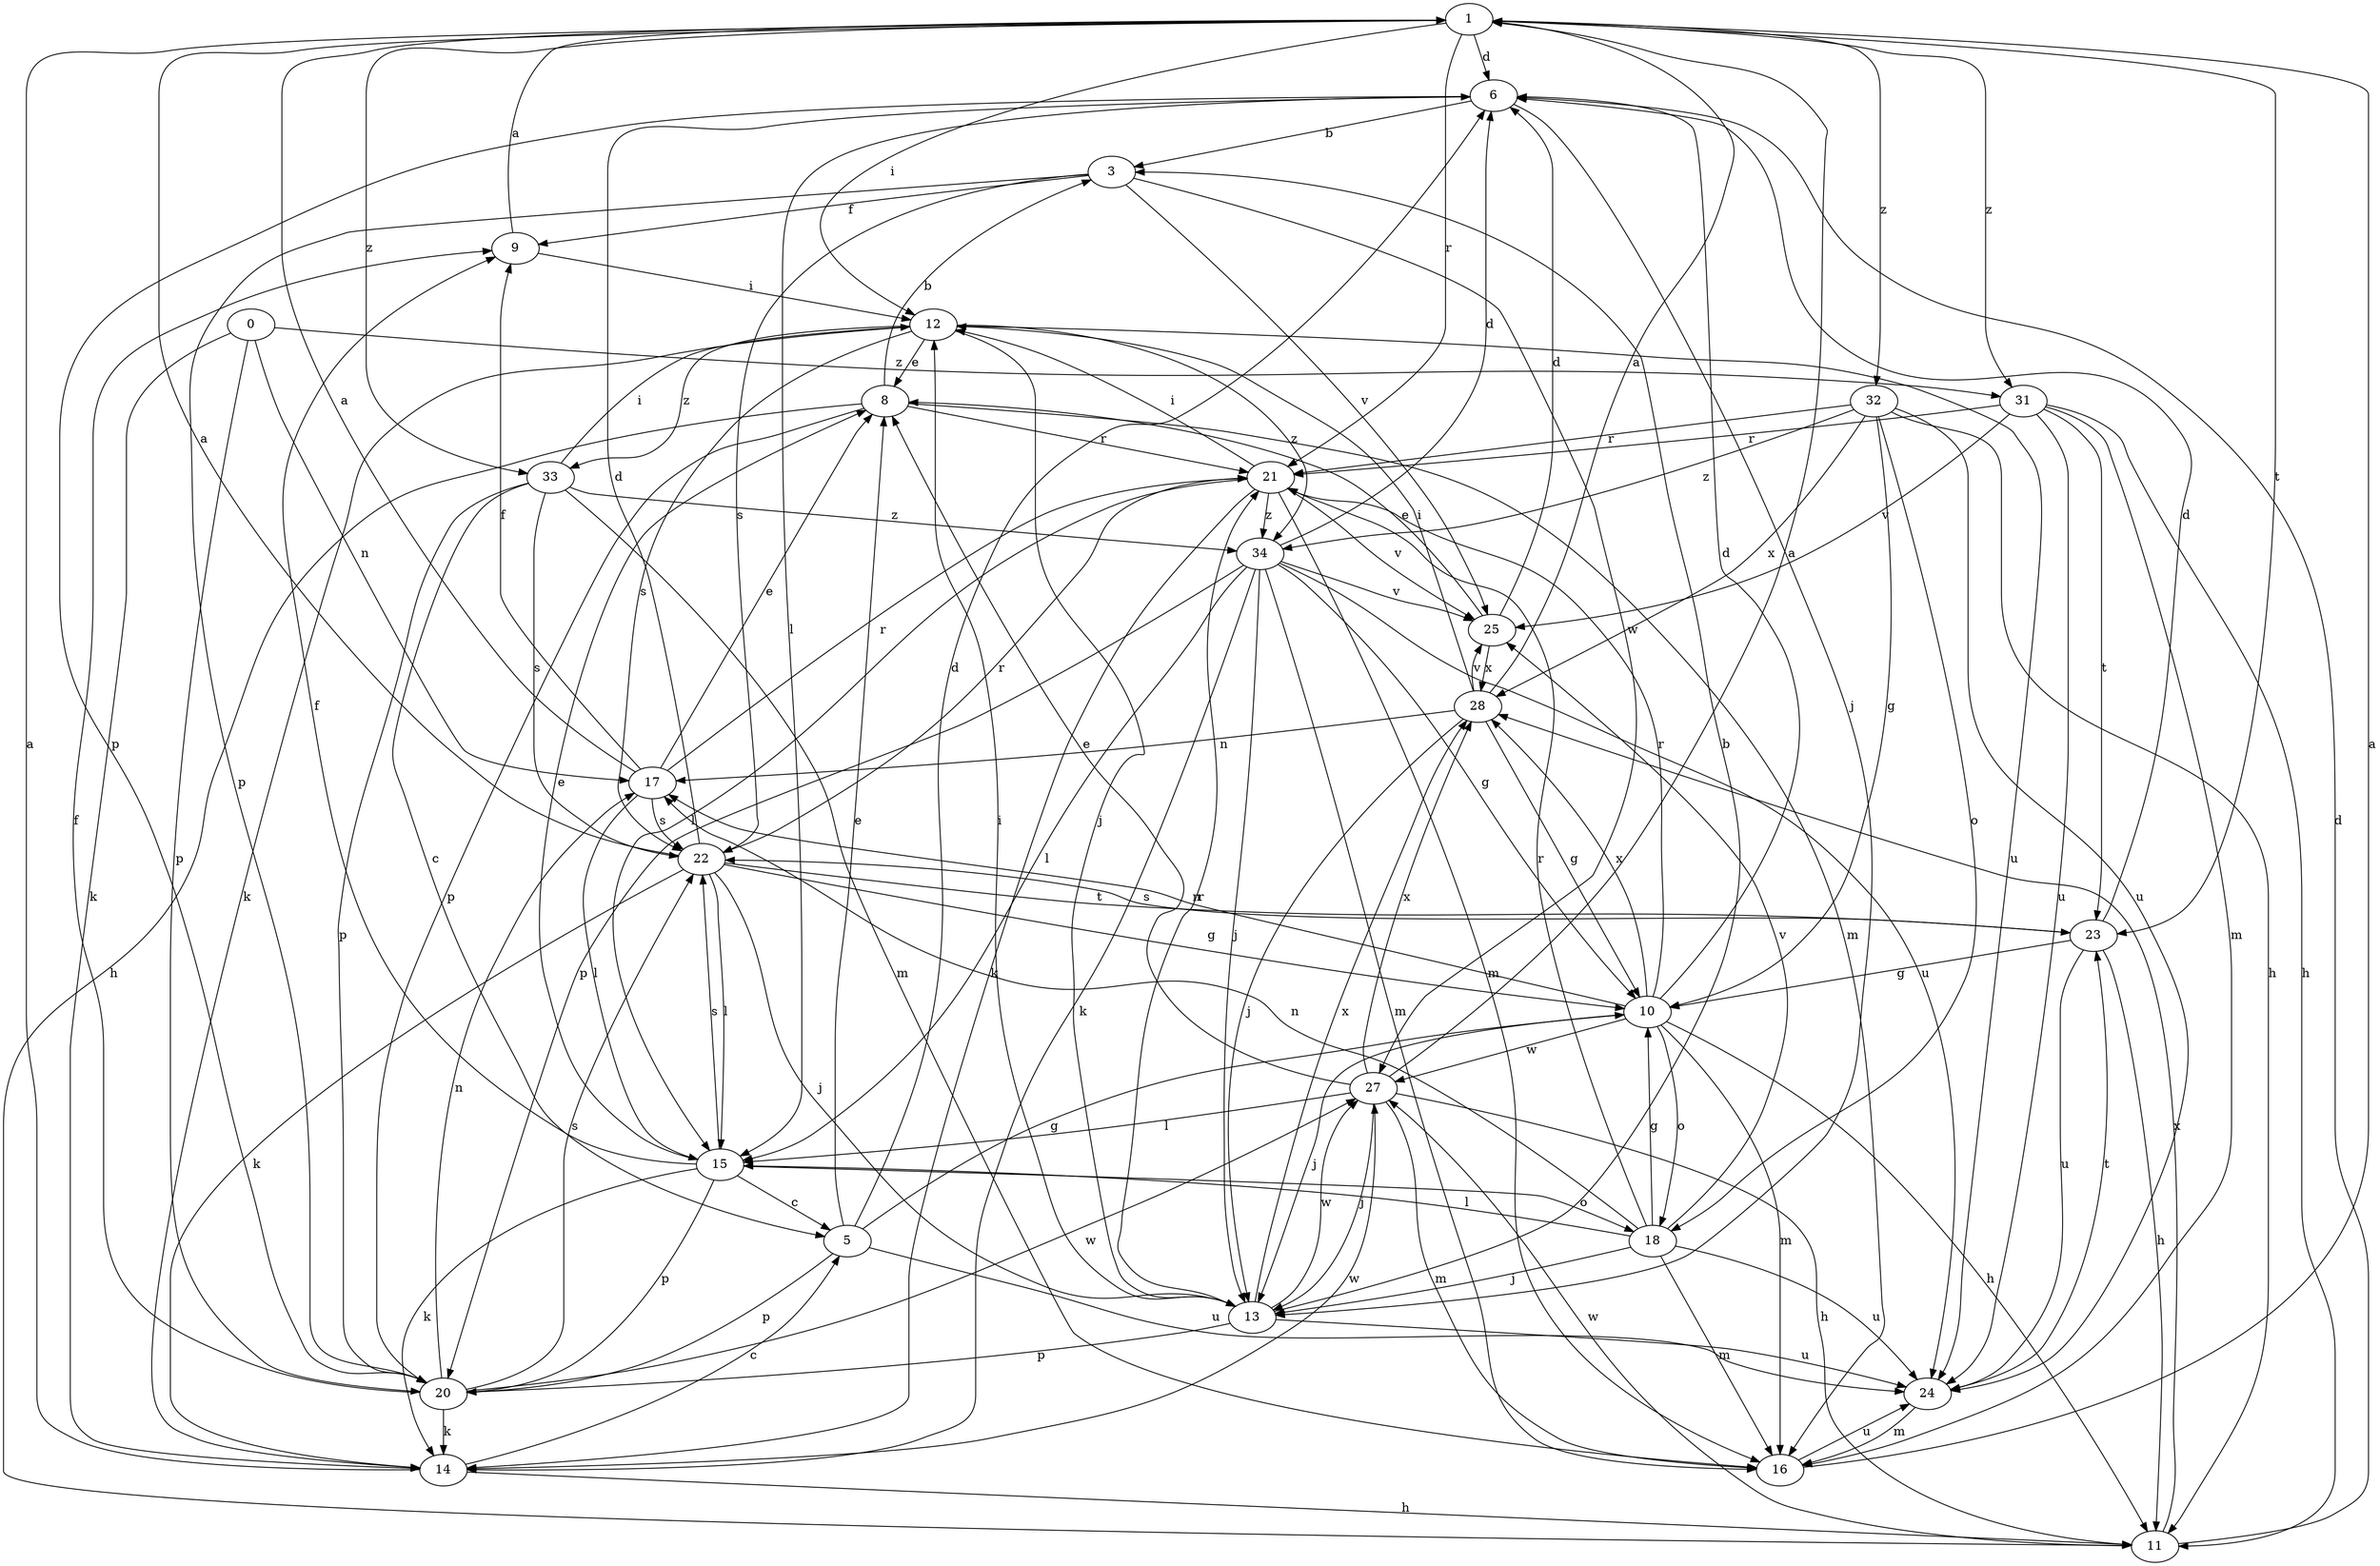 strict digraph  {
1;
0;
3;
5;
6;
8;
9;
10;
11;
12;
13;
14;
15;
16;
17;
18;
20;
21;
22;
23;
24;
25;
27;
28;
31;
32;
33;
34;
1 -> 6  [label=d];
1 -> 12  [label=i];
1 -> 21  [label=r];
1 -> 23  [label=t];
1 -> 31  [label=z];
1 -> 32  [label=z];
1 -> 33  [label=z];
0 -> 14  [label=k];
0 -> 17  [label=n];
0 -> 20  [label=p];
0 -> 31  [label=z];
3 -> 9  [label=f];
3 -> 20  [label=p];
3 -> 22  [label=s];
3 -> 25  [label=v];
3 -> 27  [label=w];
5 -> 6  [label=d];
5 -> 8  [label=e];
5 -> 10  [label=g];
5 -> 20  [label=p];
5 -> 24  [label=u];
6 -> 3  [label=b];
6 -> 13  [label=j];
6 -> 15  [label=l];
6 -> 20  [label=p];
8 -> 3  [label=b];
8 -> 11  [label=h];
8 -> 16  [label=m];
8 -> 20  [label=p];
8 -> 21  [label=r];
9 -> 1  [label=a];
9 -> 12  [label=i];
10 -> 6  [label=d];
10 -> 11  [label=h];
10 -> 13  [label=j];
10 -> 16  [label=m];
10 -> 17  [label=n];
10 -> 18  [label=o];
10 -> 21  [label=r];
10 -> 27  [label=w];
10 -> 28  [label=x];
11 -> 6  [label=d];
11 -> 27  [label=w];
11 -> 28  [label=x];
12 -> 8  [label=e];
12 -> 13  [label=j];
12 -> 14  [label=k];
12 -> 22  [label=s];
12 -> 24  [label=u];
12 -> 33  [label=z];
12 -> 34  [label=z];
13 -> 3  [label=b];
13 -> 12  [label=i];
13 -> 20  [label=p];
13 -> 21  [label=r];
13 -> 24  [label=u];
13 -> 27  [label=w];
13 -> 28  [label=x];
14 -> 1  [label=a];
14 -> 5  [label=c];
14 -> 11  [label=h];
14 -> 27  [label=w];
15 -> 5  [label=c];
15 -> 8  [label=e];
15 -> 9  [label=f];
15 -> 14  [label=k];
15 -> 18  [label=o];
15 -> 20  [label=p];
15 -> 22  [label=s];
16 -> 1  [label=a];
16 -> 24  [label=u];
17 -> 1  [label=a];
17 -> 8  [label=e];
17 -> 9  [label=f];
17 -> 15  [label=l];
17 -> 21  [label=r];
17 -> 22  [label=s];
18 -> 10  [label=g];
18 -> 13  [label=j];
18 -> 15  [label=l];
18 -> 16  [label=m];
18 -> 17  [label=n];
18 -> 21  [label=r];
18 -> 24  [label=u];
18 -> 25  [label=v];
20 -> 9  [label=f];
20 -> 14  [label=k];
20 -> 17  [label=n];
20 -> 22  [label=s];
20 -> 27  [label=w];
21 -> 12  [label=i];
21 -> 14  [label=k];
21 -> 15  [label=l];
21 -> 16  [label=m];
21 -> 25  [label=v];
21 -> 34  [label=z];
22 -> 1  [label=a];
22 -> 6  [label=d];
22 -> 10  [label=g];
22 -> 13  [label=j];
22 -> 14  [label=k];
22 -> 15  [label=l];
22 -> 21  [label=r];
22 -> 23  [label=t];
23 -> 6  [label=d];
23 -> 10  [label=g];
23 -> 11  [label=h];
23 -> 22  [label=s];
23 -> 24  [label=u];
24 -> 16  [label=m];
24 -> 23  [label=t];
25 -> 6  [label=d];
25 -> 8  [label=e];
25 -> 28  [label=x];
27 -> 1  [label=a];
27 -> 8  [label=e];
27 -> 11  [label=h];
27 -> 13  [label=j];
27 -> 15  [label=l];
27 -> 16  [label=m];
27 -> 28  [label=x];
28 -> 1  [label=a];
28 -> 10  [label=g];
28 -> 12  [label=i];
28 -> 13  [label=j];
28 -> 17  [label=n];
28 -> 25  [label=v];
31 -> 11  [label=h];
31 -> 16  [label=m];
31 -> 21  [label=r];
31 -> 23  [label=t];
31 -> 24  [label=u];
31 -> 25  [label=v];
32 -> 10  [label=g];
32 -> 11  [label=h];
32 -> 18  [label=o];
32 -> 21  [label=r];
32 -> 24  [label=u];
32 -> 28  [label=x];
32 -> 34  [label=z];
33 -> 5  [label=c];
33 -> 12  [label=i];
33 -> 16  [label=m];
33 -> 20  [label=p];
33 -> 22  [label=s];
33 -> 34  [label=z];
34 -> 6  [label=d];
34 -> 10  [label=g];
34 -> 13  [label=j];
34 -> 14  [label=k];
34 -> 15  [label=l];
34 -> 16  [label=m];
34 -> 20  [label=p];
34 -> 24  [label=u];
34 -> 25  [label=v];
}
